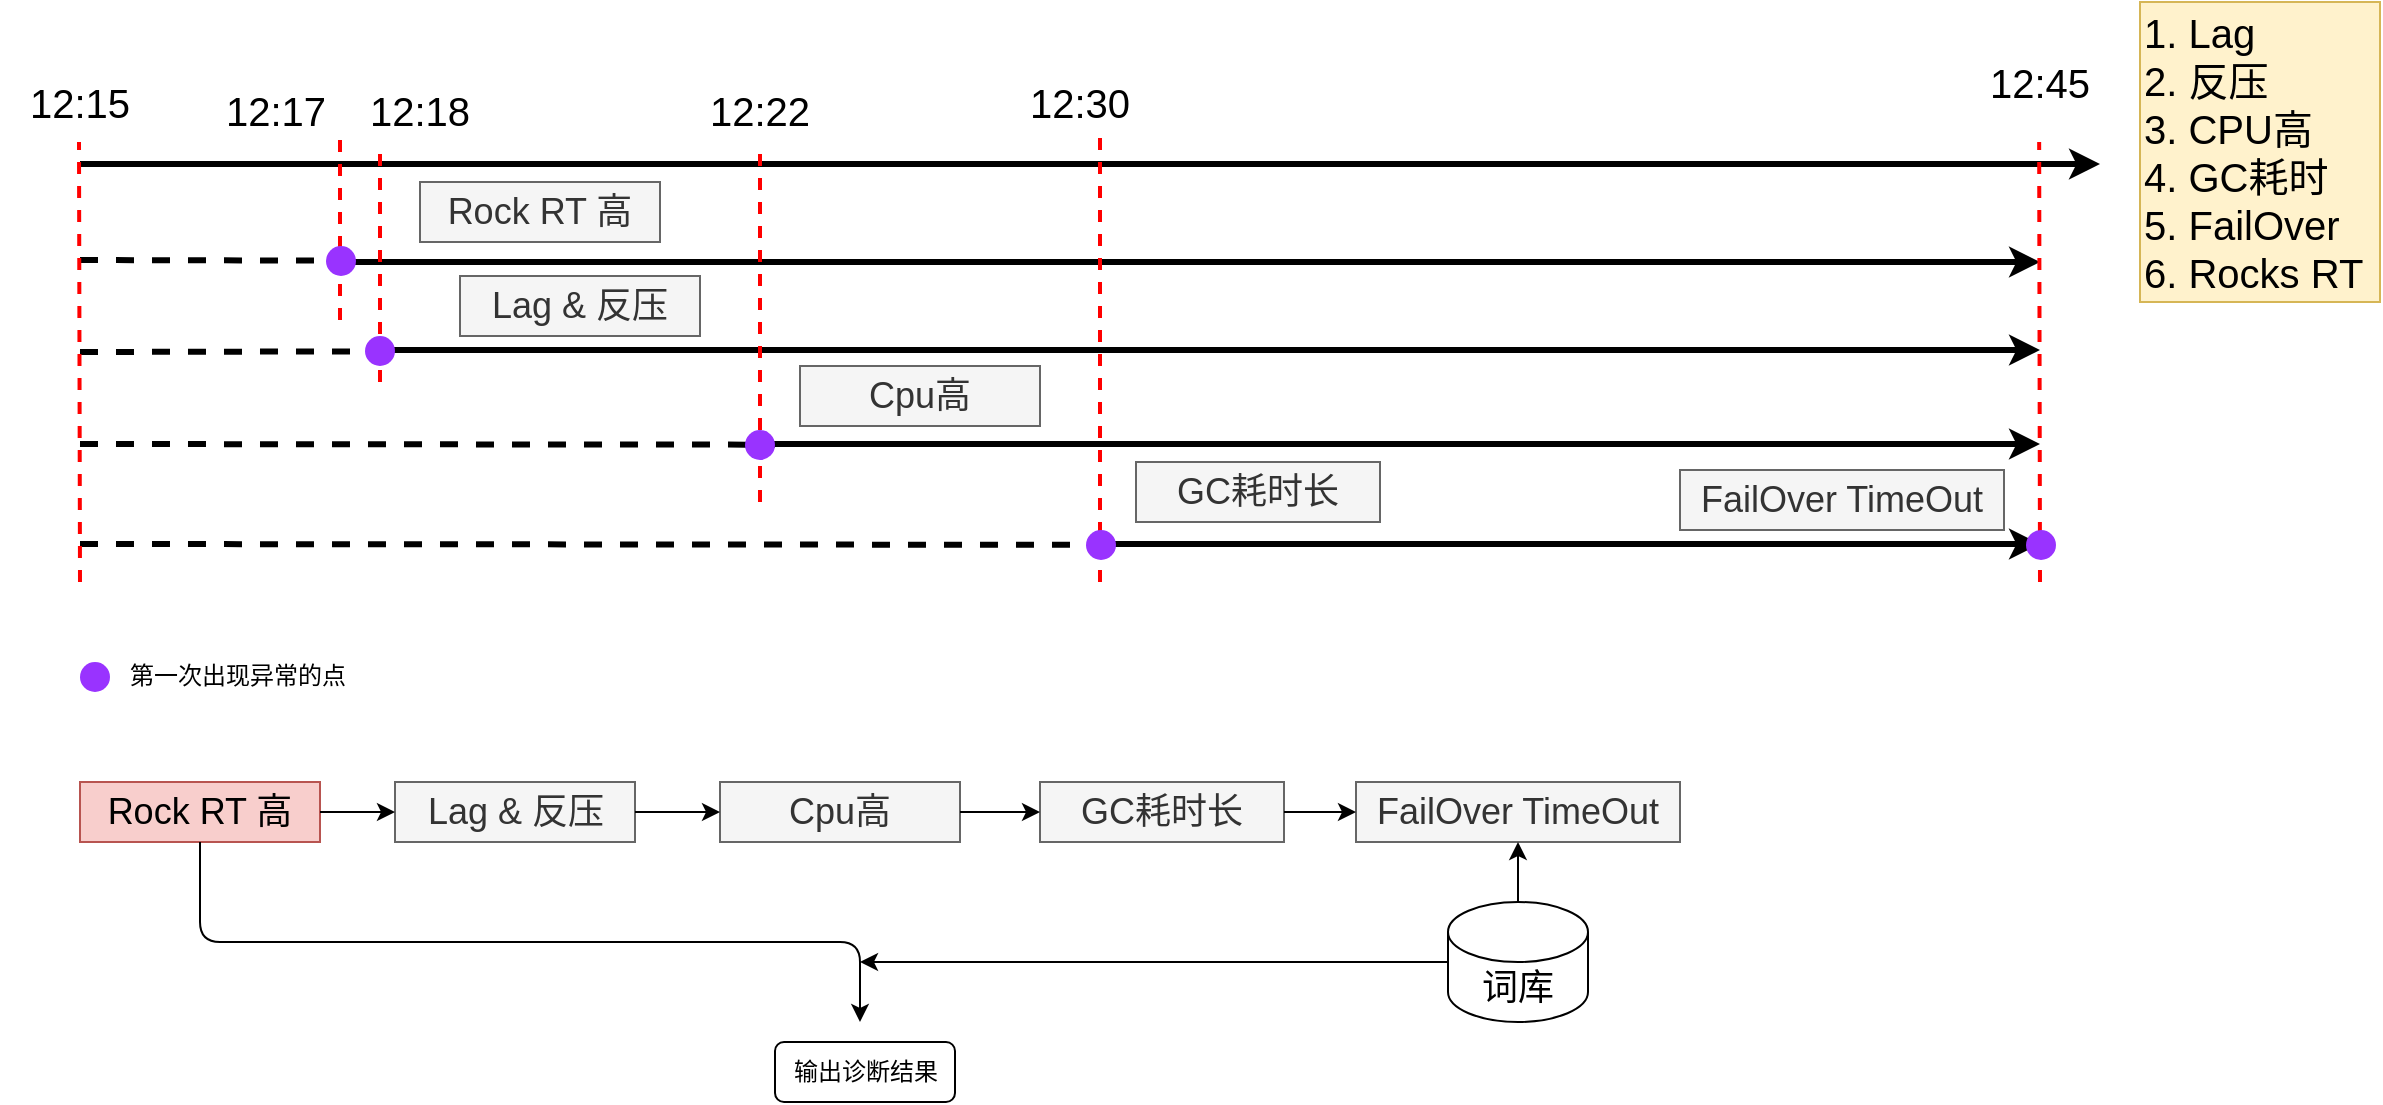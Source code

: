 <mxfile version="13.8.8" type="github">
  <diagram id="Pa6U-koDE6Xypr8wU4GA" name="第 1 页">
    <mxGraphModel dx="983" dy="532" grid="1" gridSize="10" guides="1" tooltips="1" connect="1" arrows="1" fold="1" page="1" pageScale="1" pageWidth="1600" pageHeight="1200" math="0" shadow="0">
      <root>
        <mxCell id="0" />
        <mxCell id="1" parent="0" />
        <mxCell id="DIWSTD88eNbg3dpHvFBS-39" value="" style="endArrow=none;dashed=1;html=1;strokeWidth=3;" edge="1" parent="1">
          <mxGeometry width="50" height="50" relative="1" as="geometry">
            <mxPoint x="170" y="511" as="sourcePoint" />
            <mxPoint x="683.75" y="511.41" as="targetPoint" />
          </mxGeometry>
        </mxCell>
        <mxCell id="DIWSTD88eNbg3dpHvFBS-38" value="" style="endArrow=none;dashed=1;html=1;strokeWidth=3;" edge="1" parent="1">
          <mxGeometry width="50" height="50" relative="1" as="geometry">
            <mxPoint x="170" y="461" as="sourcePoint" />
            <mxPoint x="517.5" y="461.33" as="targetPoint" />
          </mxGeometry>
        </mxCell>
        <mxCell id="DIWSTD88eNbg3dpHvFBS-37" value="" style="endArrow=none;dashed=1;html=1;strokeWidth=3;" edge="1" parent="1">
          <mxGeometry width="50" height="50" relative="1" as="geometry">
            <mxPoint x="170" y="415" as="sourcePoint" />
            <mxPoint x="327.5" y="414.66" as="targetPoint" />
          </mxGeometry>
        </mxCell>
        <mxCell id="DIWSTD88eNbg3dpHvFBS-36" value="" style="endArrow=none;dashed=1;html=1;strokeWidth=3;" edge="1" parent="1">
          <mxGeometry width="50" height="50" relative="1" as="geometry">
            <mxPoint x="170" y="369" as="sourcePoint" />
            <mxPoint x="305" y="369.33" as="targetPoint" />
          </mxGeometry>
        </mxCell>
        <mxCell id="DIWSTD88eNbg3dpHvFBS-1" value="" style="endArrow=classic;html=1;strokeWidth=3;" edge="1" parent="1">
          <mxGeometry width="50" height="50" relative="1" as="geometry">
            <mxPoint x="170" y="321" as="sourcePoint" />
            <mxPoint x="1180" y="321" as="targetPoint" />
          </mxGeometry>
        </mxCell>
        <mxCell id="DIWSTD88eNbg3dpHvFBS-2" value="&lt;font style=&quot;font-size: 20px&quot;&gt;12:15&lt;/font&gt;" style="text;html=1;strokeColor=none;fillColor=none;align=center;verticalAlign=middle;whiteSpace=wrap;rounded=0;" vertex="1" parent="1">
          <mxGeometry x="130" y="280" width="80" height="20" as="geometry" />
        </mxCell>
        <mxCell id="DIWSTD88eNbg3dpHvFBS-3" value="&lt;font style=&quot;font-size: 20px&quot;&gt;12:45&lt;/font&gt;" style="text;html=1;strokeColor=none;fillColor=none;align=center;verticalAlign=middle;whiteSpace=wrap;rounded=0;" vertex="1" parent="1">
          <mxGeometry x="1110" y="270" width="80" height="20" as="geometry" />
        </mxCell>
        <mxCell id="DIWSTD88eNbg3dpHvFBS-7" value="&lt;div&gt;&lt;span style=&quot;font-size: 20px&quot;&gt;1. Lag&lt;/span&gt;&lt;/div&gt;&lt;span style=&quot;font-size: 20px&quot;&gt;&lt;div&gt;&lt;span&gt;2. 反压&lt;/span&gt;&lt;/div&gt;&lt;div&gt;&lt;span&gt;3. CPU高&lt;/span&gt;&lt;/div&gt;&lt;div&gt;&lt;span&gt;4. GC耗时&lt;/span&gt;&lt;/div&gt;&lt;div&gt;&lt;span&gt;5. FailOver&lt;/span&gt;&lt;/div&gt;&lt;div&gt;&lt;span&gt;6. Rocks RT&lt;/span&gt;&lt;/div&gt;&lt;/span&gt;" style="text;html=1;strokeColor=#d6b656;fillColor=#fff2cc;align=left;verticalAlign=middle;whiteSpace=wrap;rounded=0;" vertex="1" parent="1">
          <mxGeometry x="1200" y="240" width="120" height="150" as="geometry" />
        </mxCell>
        <mxCell id="DIWSTD88eNbg3dpHvFBS-8" value="" style="endArrow=classic;html=1;strokeWidth=3;" edge="1" parent="1">
          <mxGeometry width="50" height="50" relative="1" as="geometry">
            <mxPoint x="300" y="370" as="sourcePoint" />
            <mxPoint x="1150" y="370" as="targetPoint" />
          </mxGeometry>
        </mxCell>
        <mxCell id="DIWSTD88eNbg3dpHvFBS-9" value="" style="endArrow=none;dashed=1;html=1;strokeColor=#FF0000;strokeWidth=2;" edge="1" parent="1">
          <mxGeometry width="50" height="50" relative="1" as="geometry">
            <mxPoint x="170" y="530" as="sourcePoint" />
            <mxPoint x="169.5" y="310" as="targetPoint" />
          </mxGeometry>
        </mxCell>
        <mxCell id="DIWSTD88eNbg3dpHvFBS-10" value="" style="endArrow=none;dashed=1;html=1;strokeColor=#FF0000;strokeWidth=2;" edge="1" parent="1">
          <mxGeometry width="50" height="50" relative="1" as="geometry">
            <mxPoint x="300" y="399" as="sourcePoint" />
            <mxPoint x="300" y="309" as="targetPoint" />
          </mxGeometry>
        </mxCell>
        <mxCell id="DIWSTD88eNbg3dpHvFBS-11" value="&lt;font style=&quot;font-size: 18px&quot;&gt;Rock RT 高&lt;/font&gt;" style="text;html=1;strokeColor=#666666;fillColor=#f5f5f5;align=center;verticalAlign=middle;whiteSpace=wrap;rounded=0;fontColor=#333333;" vertex="1" parent="1">
          <mxGeometry x="340" y="330" width="120" height="30" as="geometry" />
        </mxCell>
        <mxCell id="DIWSTD88eNbg3dpHvFBS-12" value="" style="endArrow=none;dashed=1;html=1;strokeColor=#FF0000;strokeWidth=2;" edge="1" parent="1">
          <mxGeometry width="50" height="50" relative="1" as="geometry">
            <mxPoint x="320" y="430" as="sourcePoint" />
            <mxPoint x="320" y="310" as="targetPoint" />
          </mxGeometry>
        </mxCell>
        <mxCell id="DIWSTD88eNbg3dpHvFBS-13" value="&lt;font style=&quot;font-size: 20px&quot;&gt;12:17&lt;/font&gt;" style="text;html=1;strokeColor=none;fillColor=none;align=center;verticalAlign=middle;whiteSpace=wrap;rounded=0;" vertex="1" parent="1">
          <mxGeometry x="228" y="284" width="80" height="20" as="geometry" />
        </mxCell>
        <mxCell id="DIWSTD88eNbg3dpHvFBS-14" value="&lt;font style=&quot;font-size: 20px&quot;&gt;12:18&lt;/font&gt;" style="text;html=1;strokeColor=none;fillColor=none;align=center;verticalAlign=middle;whiteSpace=wrap;rounded=0;" vertex="1" parent="1">
          <mxGeometry x="300" y="284" width="80" height="20" as="geometry" />
        </mxCell>
        <mxCell id="DIWSTD88eNbg3dpHvFBS-15" value="" style="ellipse;whiteSpace=wrap;html=1;aspect=fixed;strokeColor=none;fillColor=#9933FF;" vertex="1" parent="1">
          <mxGeometry x="293" y="362" width="15" height="15" as="geometry" />
        </mxCell>
        <mxCell id="DIWSTD88eNbg3dpHvFBS-19" value="" style="endArrow=none;dashed=1;html=1;strokeColor=#FF0000;strokeWidth=2;" edge="1" parent="1">
          <mxGeometry width="50" height="50" relative="1" as="geometry">
            <mxPoint x="1150" y="530" as="sourcePoint" />
            <mxPoint x="1149.58" y="310" as="targetPoint" />
          </mxGeometry>
        </mxCell>
        <mxCell id="DIWSTD88eNbg3dpHvFBS-20" value="" style="endArrow=classic;html=1;strokeWidth=3;" edge="1" parent="1">
          <mxGeometry width="50" height="50" relative="1" as="geometry">
            <mxPoint x="320" y="414" as="sourcePoint" />
            <mxPoint x="1150" y="414" as="targetPoint" />
          </mxGeometry>
        </mxCell>
        <mxCell id="DIWSTD88eNbg3dpHvFBS-21" value="" style="ellipse;whiteSpace=wrap;html=1;aspect=fixed;strokeColor=none;fillColor=#9933FF;" vertex="1" parent="1">
          <mxGeometry x="312.5" y="407" width="15" height="15" as="geometry" />
        </mxCell>
        <mxCell id="DIWSTD88eNbg3dpHvFBS-22" value="&lt;font style=&quot;font-size: 18px&quot;&gt;Lag &amp;amp; 反压&lt;/font&gt;" style="text;html=1;strokeColor=#666666;fillColor=#f5f5f5;align=center;verticalAlign=middle;whiteSpace=wrap;rounded=0;fontColor=#333333;" vertex="1" parent="1">
          <mxGeometry x="360" y="377" width="120" height="30" as="geometry" />
        </mxCell>
        <mxCell id="DIWSTD88eNbg3dpHvFBS-23" value="" style="endArrow=none;dashed=1;html=1;strokeColor=#FF0000;strokeWidth=2;" edge="1" parent="1" source="DIWSTD88eNbg3dpHvFBS-27">
          <mxGeometry width="50" height="50" relative="1" as="geometry">
            <mxPoint x="510" y="490" as="sourcePoint" />
            <mxPoint x="510" y="310.0" as="targetPoint" />
          </mxGeometry>
        </mxCell>
        <mxCell id="DIWSTD88eNbg3dpHvFBS-24" value="&lt;font style=&quot;font-size: 20px&quot;&gt;12:22&lt;/font&gt;" style="text;html=1;strokeColor=none;fillColor=none;align=center;verticalAlign=middle;whiteSpace=wrap;rounded=0;" vertex="1" parent="1">
          <mxGeometry x="470" y="284" width="80" height="20" as="geometry" />
        </mxCell>
        <mxCell id="DIWSTD88eNbg3dpHvFBS-25" value="" style="endArrow=classic;html=1;strokeWidth=3;" edge="1" parent="1">
          <mxGeometry width="50" height="50" relative="1" as="geometry">
            <mxPoint x="510" y="461" as="sourcePoint" />
            <mxPoint x="1150" y="461" as="targetPoint" />
          </mxGeometry>
        </mxCell>
        <mxCell id="DIWSTD88eNbg3dpHvFBS-26" value="&lt;span style=&quot;font-size: 18px&quot;&gt;Cpu高&lt;/span&gt;" style="text;html=1;strokeColor=#666666;fillColor=#f5f5f5;align=center;verticalAlign=middle;whiteSpace=wrap;rounded=0;fontColor=#333333;" vertex="1" parent="1">
          <mxGeometry x="530" y="422" width="120" height="30" as="geometry" />
        </mxCell>
        <mxCell id="DIWSTD88eNbg3dpHvFBS-27" value="" style="ellipse;whiteSpace=wrap;html=1;aspect=fixed;strokeColor=none;fillColor=#9933FF;" vertex="1" parent="1">
          <mxGeometry x="502.5" y="454" width="15" height="15" as="geometry" />
        </mxCell>
        <mxCell id="DIWSTD88eNbg3dpHvFBS-28" value="" style="endArrow=none;dashed=1;html=1;strokeColor=#FF0000;strokeWidth=2;" edge="1" parent="1" target="DIWSTD88eNbg3dpHvFBS-27">
          <mxGeometry width="50" height="50" relative="1" as="geometry">
            <mxPoint x="510" y="490" as="sourcePoint" />
            <mxPoint x="510" y="310.0" as="targetPoint" />
          </mxGeometry>
        </mxCell>
        <mxCell id="DIWSTD88eNbg3dpHvFBS-29" value="" style="endArrow=none;dashed=1;html=1;strokeColor=#FF0000;strokeWidth=2;" edge="1" parent="1">
          <mxGeometry width="50" height="50" relative="1" as="geometry">
            <mxPoint x="680" y="530" as="sourcePoint" />
            <mxPoint x="680" y="308.0" as="targetPoint" />
          </mxGeometry>
        </mxCell>
        <mxCell id="DIWSTD88eNbg3dpHvFBS-30" value="" style="endArrow=classic;html=1;strokeWidth=3;" edge="1" parent="1">
          <mxGeometry width="50" height="50" relative="1" as="geometry">
            <mxPoint x="680" y="511" as="sourcePoint" />
            <mxPoint x="1150" y="511" as="targetPoint" />
          </mxGeometry>
        </mxCell>
        <mxCell id="DIWSTD88eNbg3dpHvFBS-31" value="&lt;span style=&quot;font-size: 18px&quot;&gt;GC耗时长&lt;/span&gt;" style="text;html=1;strokeColor=#666666;fillColor=#f5f5f5;align=center;verticalAlign=middle;whiteSpace=wrap;rounded=0;fontColor=#333333;" vertex="1" parent="1">
          <mxGeometry x="698" y="470" width="122" height="30" as="geometry" />
        </mxCell>
        <mxCell id="DIWSTD88eNbg3dpHvFBS-32" value="" style="ellipse;whiteSpace=wrap;html=1;aspect=fixed;strokeColor=none;fillColor=#9933FF;" vertex="1" parent="1">
          <mxGeometry x="673" y="504" width="15" height="15" as="geometry" />
        </mxCell>
        <mxCell id="DIWSTD88eNbg3dpHvFBS-34" value="" style="ellipse;whiteSpace=wrap;html=1;aspect=fixed;strokeColor=none;fillColor=#9933FF;" vertex="1" parent="1">
          <mxGeometry x="1143" y="504" width="15" height="15" as="geometry" />
        </mxCell>
        <mxCell id="DIWSTD88eNbg3dpHvFBS-35" value="&lt;span style=&quot;font-size: 18px&quot;&gt;FailOver TimeOut&lt;/span&gt;" style="text;html=1;strokeColor=#666666;fillColor=#f5f5f5;align=center;verticalAlign=middle;whiteSpace=wrap;rounded=0;fontColor=#333333;" vertex="1" parent="1">
          <mxGeometry x="970" y="474" width="162" height="30" as="geometry" />
        </mxCell>
        <mxCell id="DIWSTD88eNbg3dpHvFBS-40" value="&lt;font style=&quot;font-size: 20px&quot;&gt;12:30&lt;/font&gt;" style="text;html=1;strokeColor=none;fillColor=none;align=center;verticalAlign=middle;whiteSpace=wrap;rounded=0;" vertex="1" parent="1">
          <mxGeometry x="630" y="280" width="80" height="20" as="geometry" />
        </mxCell>
        <mxCell id="DIWSTD88eNbg3dpHvFBS-41" value="" style="ellipse;whiteSpace=wrap;html=1;aspect=fixed;strokeColor=none;fillColor=#9933FF;" vertex="1" parent="1">
          <mxGeometry x="170" y="570" width="15" height="15" as="geometry" />
        </mxCell>
        <mxCell id="DIWSTD88eNbg3dpHvFBS-42" value="第一次出现异常的点" style="text;html=1;strokeColor=none;fillColor=none;align=center;verticalAlign=middle;whiteSpace=wrap;rounded=0;strokeWidth=2;" vertex="1" parent="1">
          <mxGeometry x="174" y="567" width="150" height="20" as="geometry" />
        </mxCell>
        <mxCell id="DIWSTD88eNbg3dpHvFBS-43" value="&lt;font style=&quot;font-size: 18px&quot;&gt;Rock RT 高&lt;/font&gt;" style="text;html=1;strokeColor=#b85450;fillColor=#f8cecc;align=center;verticalAlign=middle;whiteSpace=wrap;rounded=0;" vertex="1" parent="1">
          <mxGeometry x="170" y="630" width="120" height="30" as="geometry" />
        </mxCell>
        <mxCell id="DIWSTD88eNbg3dpHvFBS-44" value="&lt;font style=&quot;font-size: 18px&quot;&gt;Lag &amp;amp; 反压&lt;/font&gt;" style="text;html=1;strokeColor=#666666;fillColor=#f5f5f5;align=center;verticalAlign=middle;whiteSpace=wrap;rounded=0;fontColor=#333333;" vertex="1" parent="1">
          <mxGeometry x="327.5" y="630" width="120" height="30" as="geometry" />
        </mxCell>
        <mxCell id="DIWSTD88eNbg3dpHvFBS-45" value="&lt;span style=&quot;font-size: 18px&quot;&gt;Cpu高&lt;/span&gt;" style="text;html=1;strokeColor=#666666;fillColor=#f5f5f5;align=center;verticalAlign=middle;whiteSpace=wrap;rounded=0;fontColor=#333333;" vertex="1" parent="1">
          <mxGeometry x="490" y="630" width="120" height="30" as="geometry" />
        </mxCell>
        <mxCell id="DIWSTD88eNbg3dpHvFBS-46" value="&lt;span style=&quot;font-size: 18px&quot;&gt;GC耗时长&lt;/span&gt;" style="text;html=1;strokeColor=#666666;fillColor=#f5f5f5;align=center;verticalAlign=middle;whiteSpace=wrap;rounded=0;fontColor=#333333;" vertex="1" parent="1">
          <mxGeometry x="650" y="630" width="122" height="30" as="geometry" />
        </mxCell>
        <mxCell id="DIWSTD88eNbg3dpHvFBS-47" value="&lt;span style=&quot;font-size: 18px&quot;&gt;FailOver TimeOut&lt;/span&gt;" style="text;html=1;strokeColor=#666666;fillColor=#f5f5f5;align=center;verticalAlign=middle;whiteSpace=wrap;rounded=0;fontColor=#333333;" vertex="1" parent="1">
          <mxGeometry x="808" y="630" width="162" height="30" as="geometry" />
        </mxCell>
        <mxCell id="DIWSTD88eNbg3dpHvFBS-50" value="" style="endArrow=classic;html=1;strokeColor=#000000;strokeWidth=1;exitX=1;exitY=0.5;exitDx=0;exitDy=0;" edge="1" parent="1" source="DIWSTD88eNbg3dpHvFBS-43" target="DIWSTD88eNbg3dpHvFBS-44">
          <mxGeometry width="50" height="50" relative="1" as="geometry">
            <mxPoint x="290" y="730" as="sourcePoint" />
            <mxPoint x="340" y="680" as="targetPoint" />
          </mxGeometry>
        </mxCell>
        <mxCell id="DIWSTD88eNbg3dpHvFBS-51" value="" style="endArrow=classic;html=1;strokeColor=#000000;strokeWidth=1;exitX=1;exitY=0.5;exitDx=0;exitDy=0;entryX=0;entryY=0.5;entryDx=0;entryDy=0;" edge="1" parent="1" source="DIWSTD88eNbg3dpHvFBS-44" target="DIWSTD88eNbg3dpHvFBS-45">
          <mxGeometry width="50" height="50" relative="1" as="geometry">
            <mxPoint x="460" y="680" as="sourcePoint" />
            <mxPoint x="497.5" y="680" as="targetPoint" />
          </mxGeometry>
        </mxCell>
        <mxCell id="DIWSTD88eNbg3dpHvFBS-52" value="" style="endArrow=classic;html=1;strokeColor=#000000;strokeWidth=1;exitX=1;exitY=0.5;exitDx=0;exitDy=0;entryX=0;entryY=0.5;entryDx=0;entryDy=0;" edge="1" parent="1" source="DIWSTD88eNbg3dpHvFBS-45" target="DIWSTD88eNbg3dpHvFBS-46">
          <mxGeometry width="50" height="50" relative="1" as="geometry">
            <mxPoint x="630.5" y="680" as="sourcePoint" />
            <mxPoint x="673" y="680" as="targetPoint" />
          </mxGeometry>
        </mxCell>
        <mxCell id="DIWSTD88eNbg3dpHvFBS-53" value="" style="endArrow=classic;html=1;strokeColor=#000000;strokeWidth=1;exitX=1;exitY=0.5;exitDx=0;exitDy=0;entryX=0;entryY=0.5;entryDx=0;entryDy=0;" edge="1" parent="1" source="DIWSTD88eNbg3dpHvFBS-46" target="DIWSTD88eNbg3dpHvFBS-47">
          <mxGeometry width="50" height="50" relative="1" as="geometry">
            <mxPoint x="772" y="680" as="sourcePoint" />
            <mxPoint x="812" y="680" as="targetPoint" />
          </mxGeometry>
        </mxCell>
        <mxCell id="DIWSTD88eNbg3dpHvFBS-54" value="&lt;font style=&quot;font-size: 18px&quot;&gt;词库&lt;/font&gt;" style="shape=cylinder3;whiteSpace=wrap;html=1;boundedLbl=1;backgroundOutline=1;size=15;strokeWidth=1;gradientColor=none;" vertex="1" parent="1">
          <mxGeometry x="854" y="690" width="70" height="60" as="geometry" />
        </mxCell>
        <mxCell id="DIWSTD88eNbg3dpHvFBS-55" value="" style="endArrow=classic;html=1;strokeColor=#000000;strokeWidth=1;exitX=0.5;exitY=0;exitDx=0;exitDy=0;exitPerimeter=0;entryX=0.5;entryY=1;entryDx=0;entryDy=0;" edge="1" parent="1" source="DIWSTD88eNbg3dpHvFBS-54" target="DIWSTD88eNbg3dpHvFBS-47">
          <mxGeometry width="50" height="50" relative="1" as="geometry">
            <mxPoint x="940" y="740" as="sourcePoint" />
            <mxPoint x="990" y="690" as="targetPoint" />
          </mxGeometry>
        </mxCell>
        <mxCell id="DIWSTD88eNbg3dpHvFBS-56" value="" style="edgeStyle=elbowEdgeStyle;elbow=vertical;endArrow=classic;html=1;strokeColor=#000000;strokeWidth=1;exitX=0.5;exitY=1;exitDx=0;exitDy=0;" edge="1" parent="1" source="DIWSTD88eNbg3dpHvFBS-43">
          <mxGeometry width="50" height="50" relative="1" as="geometry">
            <mxPoint x="410" y="780" as="sourcePoint" />
            <mxPoint x="560" y="750" as="targetPoint" />
            <Array as="points">
              <mxPoint x="390" y="710" />
            </Array>
          </mxGeometry>
        </mxCell>
        <mxCell id="DIWSTD88eNbg3dpHvFBS-57" value="" style="endArrow=classic;html=1;strokeColor=#000000;strokeWidth=1;exitX=0;exitY=0.5;exitDx=0;exitDy=0;exitPerimeter=0;" edge="1" parent="1" source="DIWSTD88eNbg3dpHvFBS-54">
          <mxGeometry width="50" height="50" relative="1" as="geometry">
            <mxPoint x="790" y="810" as="sourcePoint" />
            <mxPoint x="560" y="720" as="targetPoint" />
          </mxGeometry>
        </mxCell>
        <mxCell id="DIWSTD88eNbg3dpHvFBS-58" value="输出诊断结果" style="rounded=1;whiteSpace=wrap;html=1;strokeWidth=1;fillColor=#ffffff;gradientColor=none;" vertex="1" parent="1">
          <mxGeometry x="517.5" y="760" width="90" height="30" as="geometry" />
        </mxCell>
      </root>
    </mxGraphModel>
  </diagram>
</mxfile>
